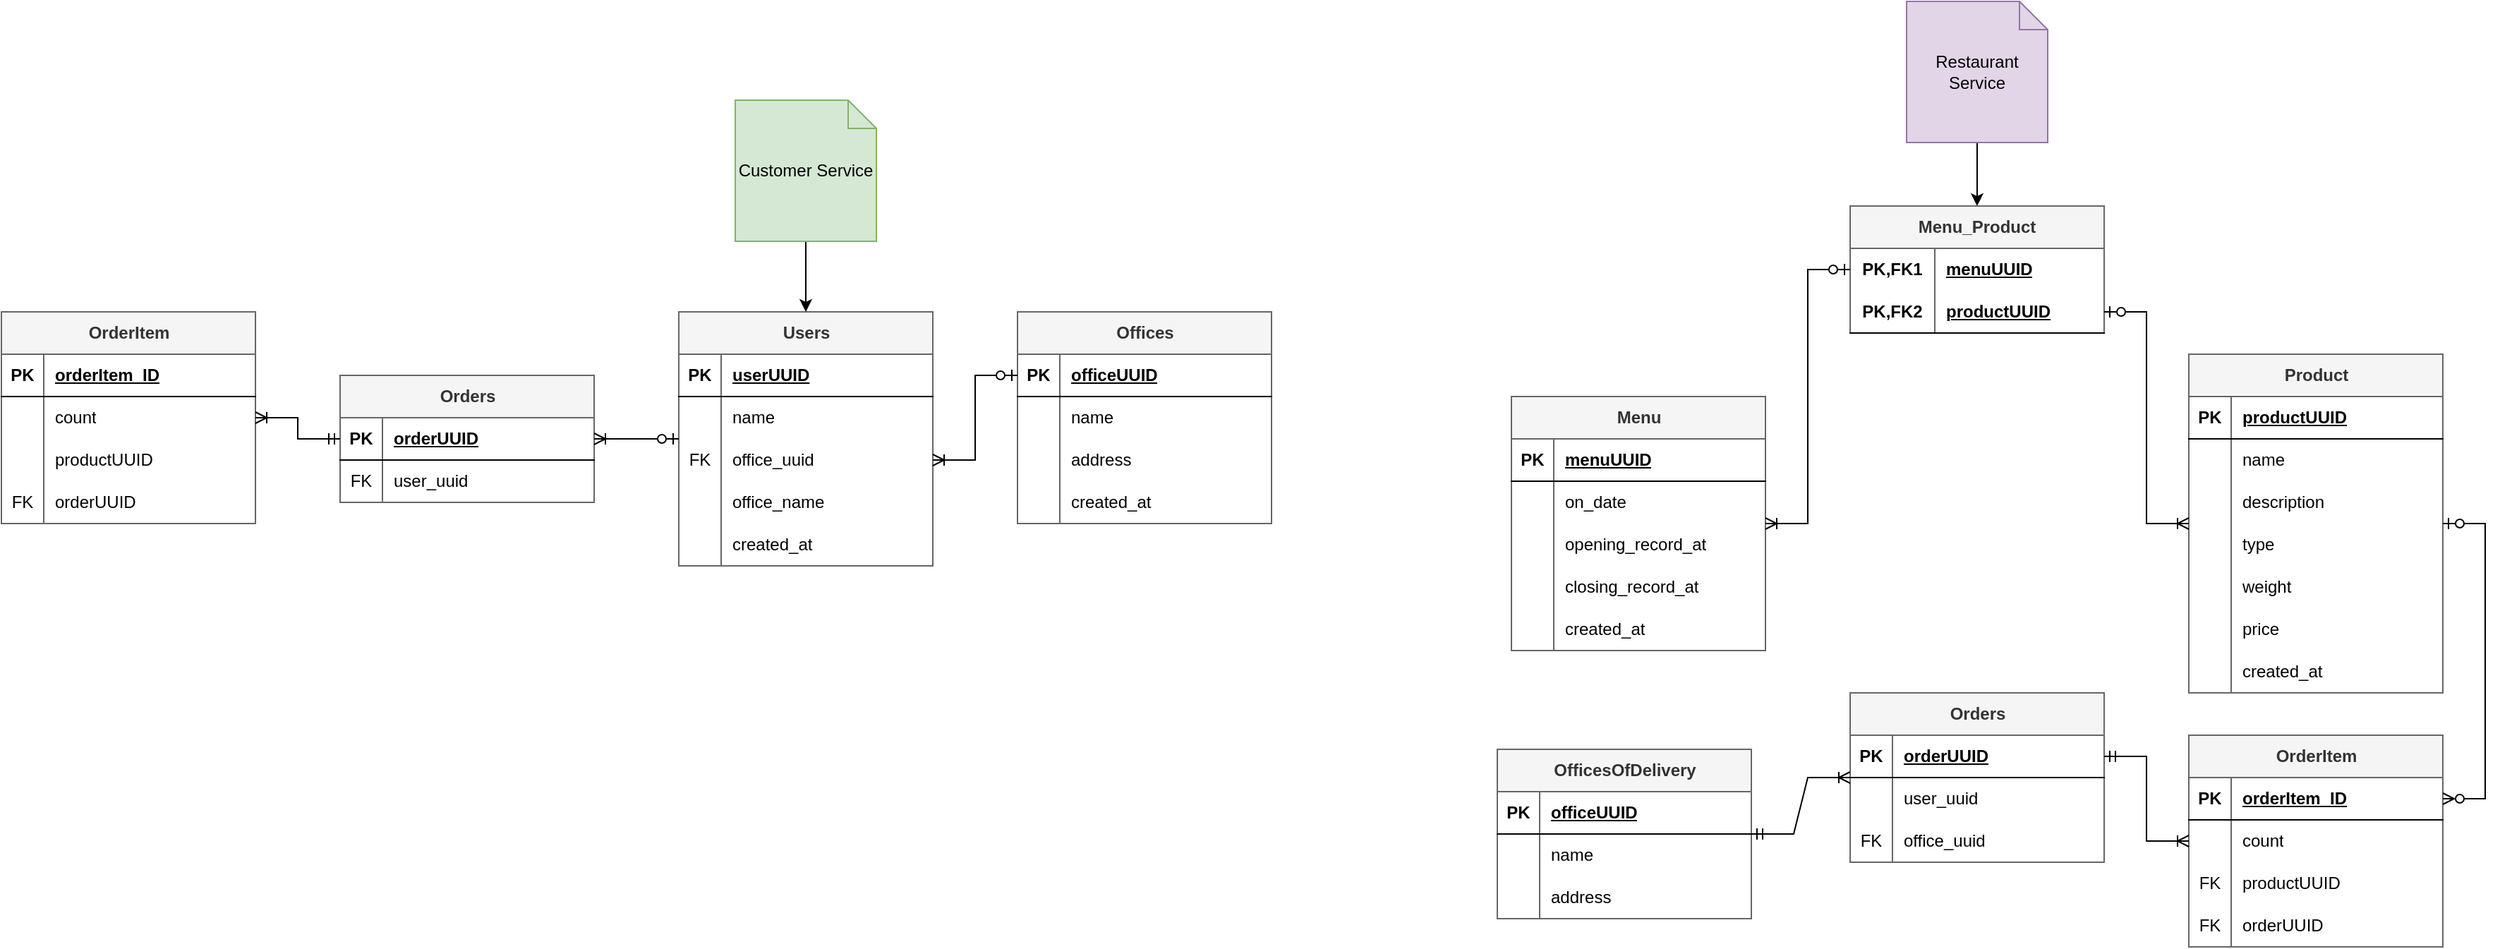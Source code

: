<mxfile version="21.2.8" type="device">
  <diagram id="C5RBs43oDa-KdzZeNtuy" name="Page-1">
    <mxGraphModel dx="1677" dy="430" grid="1" gridSize="10" guides="1" tooltips="1" connect="1" arrows="1" fold="1" page="1" pageScale="1" pageWidth="827" pageHeight="1169" math="0" shadow="0">
      <root>
        <mxCell id="WIyWlLk6GJQsqaUBKTNV-0" />
        <mxCell id="WIyWlLk6GJQsqaUBKTNV-1" parent="WIyWlLk6GJQsqaUBKTNV-0" />
        <mxCell id="EiZBR9jiPZLBrQ_GPUJc-3" value="Users" style="shape=table;startSize=30;container=1;collapsible=1;childLayout=tableLayout;fixedRows=1;rowLines=0;fontStyle=1;align=center;resizeLast=1;html=1;fillColor=#f5f5f5;fontColor=#333333;strokeColor=#666666;" parent="WIyWlLk6GJQsqaUBKTNV-1" vertex="1">
          <mxGeometry x="260" y="420" width="180" height="180" as="geometry">
            <mxRectangle x="340" y="420" width="70" height="30" as="alternateBounds" />
          </mxGeometry>
        </mxCell>
        <mxCell id="EiZBR9jiPZLBrQ_GPUJc-4" value="" style="shape=tableRow;horizontal=0;startSize=0;swimlaneHead=0;swimlaneBody=0;fillColor=none;collapsible=0;dropTarget=0;points=[[0,0.5],[1,0.5]];portConstraint=eastwest;top=0;left=0;right=0;bottom=1;" parent="EiZBR9jiPZLBrQ_GPUJc-3" vertex="1">
          <mxGeometry y="30" width="180" height="30" as="geometry" />
        </mxCell>
        <mxCell id="EiZBR9jiPZLBrQ_GPUJc-5" value="PK" style="shape=partialRectangle;connectable=0;fillColor=none;top=0;left=0;bottom=0;right=0;fontStyle=1;overflow=hidden;whiteSpace=wrap;html=1;" parent="EiZBR9jiPZLBrQ_GPUJc-4" vertex="1">
          <mxGeometry width="30" height="30" as="geometry">
            <mxRectangle width="30" height="30" as="alternateBounds" />
          </mxGeometry>
        </mxCell>
        <mxCell id="EiZBR9jiPZLBrQ_GPUJc-6" value="userUUID" style="shape=partialRectangle;connectable=0;fillColor=none;top=0;left=0;bottom=0;right=0;align=left;spacingLeft=6;fontStyle=5;overflow=hidden;whiteSpace=wrap;html=1;" parent="EiZBR9jiPZLBrQ_GPUJc-4" vertex="1">
          <mxGeometry x="30" width="150" height="30" as="geometry">
            <mxRectangle width="150" height="30" as="alternateBounds" />
          </mxGeometry>
        </mxCell>
        <mxCell id="EiZBR9jiPZLBrQ_GPUJc-7" value="" style="shape=tableRow;horizontal=0;startSize=0;swimlaneHead=0;swimlaneBody=0;fillColor=none;collapsible=0;dropTarget=0;points=[[0,0.5],[1,0.5]];portConstraint=eastwest;top=0;left=0;right=0;bottom=0;" parent="EiZBR9jiPZLBrQ_GPUJc-3" vertex="1">
          <mxGeometry y="60" width="180" height="30" as="geometry" />
        </mxCell>
        <mxCell id="EiZBR9jiPZLBrQ_GPUJc-8" value="" style="shape=partialRectangle;connectable=0;fillColor=none;top=0;left=0;bottom=0;right=0;editable=1;overflow=hidden;whiteSpace=wrap;html=1;" parent="EiZBR9jiPZLBrQ_GPUJc-7" vertex="1">
          <mxGeometry width="30" height="30" as="geometry">
            <mxRectangle width="30" height="30" as="alternateBounds" />
          </mxGeometry>
        </mxCell>
        <mxCell id="EiZBR9jiPZLBrQ_GPUJc-9" value="name" style="shape=partialRectangle;connectable=0;fillColor=none;top=0;left=0;bottom=0;right=0;align=left;spacingLeft=6;overflow=hidden;whiteSpace=wrap;html=1;" parent="EiZBR9jiPZLBrQ_GPUJc-7" vertex="1">
          <mxGeometry x="30" width="150" height="30" as="geometry">
            <mxRectangle width="150" height="30" as="alternateBounds" />
          </mxGeometry>
        </mxCell>
        <mxCell id="EiZBR9jiPZLBrQ_GPUJc-10" value="" style="shape=tableRow;horizontal=0;startSize=0;swimlaneHead=0;swimlaneBody=0;fillColor=none;collapsible=0;dropTarget=0;points=[[0,0.5],[1,0.5]];portConstraint=eastwest;top=0;left=0;right=0;bottom=0;" parent="EiZBR9jiPZLBrQ_GPUJc-3" vertex="1">
          <mxGeometry y="90" width="180" height="30" as="geometry" />
        </mxCell>
        <mxCell id="EiZBR9jiPZLBrQ_GPUJc-11" value="FK" style="shape=partialRectangle;connectable=0;fillColor=none;top=0;left=0;bottom=0;right=0;editable=1;overflow=hidden;whiteSpace=wrap;html=1;" parent="EiZBR9jiPZLBrQ_GPUJc-10" vertex="1">
          <mxGeometry width="30" height="30" as="geometry">
            <mxRectangle width="30" height="30" as="alternateBounds" />
          </mxGeometry>
        </mxCell>
        <mxCell id="EiZBR9jiPZLBrQ_GPUJc-12" value="office_uuid" style="shape=partialRectangle;connectable=0;fillColor=none;top=0;left=0;bottom=0;right=0;align=left;spacingLeft=6;overflow=hidden;whiteSpace=wrap;html=1;" parent="EiZBR9jiPZLBrQ_GPUJc-10" vertex="1">
          <mxGeometry x="30" width="150" height="30" as="geometry">
            <mxRectangle width="150" height="30" as="alternateBounds" />
          </mxGeometry>
        </mxCell>
        <mxCell id="EiZBR9jiPZLBrQ_GPUJc-13" value="" style="shape=tableRow;horizontal=0;startSize=0;swimlaneHead=0;swimlaneBody=0;fillColor=none;collapsible=0;dropTarget=0;points=[[0,0.5],[1,0.5]];portConstraint=eastwest;top=0;left=0;right=0;bottom=0;" parent="EiZBR9jiPZLBrQ_GPUJc-3" vertex="1">
          <mxGeometry y="120" width="180" height="30" as="geometry" />
        </mxCell>
        <mxCell id="EiZBR9jiPZLBrQ_GPUJc-14" value="" style="shape=partialRectangle;connectable=0;fillColor=none;top=0;left=0;bottom=0;right=0;editable=1;overflow=hidden;whiteSpace=wrap;html=1;" parent="EiZBR9jiPZLBrQ_GPUJc-13" vertex="1">
          <mxGeometry width="30" height="30" as="geometry">
            <mxRectangle width="30" height="30" as="alternateBounds" />
          </mxGeometry>
        </mxCell>
        <mxCell id="EiZBR9jiPZLBrQ_GPUJc-15" value="office_name" style="shape=partialRectangle;connectable=0;fillColor=none;top=0;left=0;bottom=0;right=0;align=left;spacingLeft=6;overflow=hidden;whiteSpace=wrap;html=1;" parent="EiZBR9jiPZLBrQ_GPUJc-13" vertex="1">
          <mxGeometry x="30" width="150" height="30" as="geometry">
            <mxRectangle width="150" height="30" as="alternateBounds" />
          </mxGeometry>
        </mxCell>
        <mxCell id="SG4zNzgYscq3HeB91ZgQ-43" value="" style="shape=tableRow;horizontal=0;startSize=0;swimlaneHead=0;swimlaneBody=0;fillColor=none;collapsible=0;dropTarget=0;points=[[0,0.5],[1,0.5]];portConstraint=eastwest;top=0;left=0;right=0;bottom=0;" parent="EiZBR9jiPZLBrQ_GPUJc-3" vertex="1">
          <mxGeometry y="150" width="180" height="30" as="geometry" />
        </mxCell>
        <mxCell id="SG4zNzgYscq3HeB91ZgQ-44" value="" style="shape=partialRectangle;connectable=0;fillColor=none;top=0;left=0;bottom=0;right=0;editable=1;overflow=hidden;whiteSpace=wrap;html=1;" parent="SG4zNzgYscq3HeB91ZgQ-43" vertex="1">
          <mxGeometry width="30" height="30" as="geometry">
            <mxRectangle width="30" height="30" as="alternateBounds" />
          </mxGeometry>
        </mxCell>
        <mxCell id="SG4zNzgYscq3HeB91ZgQ-45" value="created_at" style="shape=partialRectangle;connectable=0;fillColor=none;top=0;left=0;bottom=0;right=0;align=left;spacingLeft=6;overflow=hidden;whiteSpace=wrap;html=1;" parent="SG4zNzgYscq3HeB91ZgQ-43" vertex="1">
          <mxGeometry x="30" width="150" height="30" as="geometry">
            <mxRectangle width="150" height="30" as="alternateBounds" />
          </mxGeometry>
        </mxCell>
        <mxCell id="EiZBR9jiPZLBrQ_GPUJc-38" value="Offices" style="shape=table;startSize=30;container=1;collapsible=1;childLayout=tableLayout;fixedRows=1;rowLines=0;fontStyle=1;align=center;resizeLast=1;html=1;fillColor=#f5f5f5;fontColor=#333333;strokeColor=#666666;" parent="WIyWlLk6GJQsqaUBKTNV-1" vertex="1">
          <mxGeometry x="500" y="420" width="180" height="150" as="geometry">
            <mxRectangle x="590" y="400" width="80" height="30" as="alternateBounds" />
          </mxGeometry>
        </mxCell>
        <mxCell id="EiZBR9jiPZLBrQ_GPUJc-39" value="" style="shape=tableRow;horizontal=0;startSize=0;swimlaneHead=0;swimlaneBody=0;fillColor=none;collapsible=0;dropTarget=0;points=[[0,0.5],[1,0.5]];portConstraint=eastwest;top=0;left=0;right=0;bottom=1;" parent="EiZBR9jiPZLBrQ_GPUJc-38" vertex="1">
          <mxGeometry y="30" width="180" height="30" as="geometry" />
        </mxCell>
        <mxCell id="EiZBR9jiPZLBrQ_GPUJc-40" value="PK" style="shape=partialRectangle;connectable=0;fillColor=none;top=0;left=0;bottom=0;right=0;fontStyle=1;overflow=hidden;whiteSpace=wrap;html=1;" parent="EiZBR9jiPZLBrQ_GPUJc-39" vertex="1">
          <mxGeometry width="30" height="30" as="geometry">
            <mxRectangle width="30" height="30" as="alternateBounds" />
          </mxGeometry>
        </mxCell>
        <mxCell id="EiZBR9jiPZLBrQ_GPUJc-41" value="officeUUID" style="shape=partialRectangle;connectable=0;fillColor=none;top=0;left=0;bottom=0;right=0;align=left;spacingLeft=6;fontStyle=5;overflow=hidden;whiteSpace=wrap;html=1;" parent="EiZBR9jiPZLBrQ_GPUJc-39" vertex="1">
          <mxGeometry x="30" width="150" height="30" as="geometry">
            <mxRectangle width="150" height="30" as="alternateBounds" />
          </mxGeometry>
        </mxCell>
        <mxCell id="EiZBR9jiPZLBrQ_GPUJc-42" value="" style="shape=tableRow;horizontal=0;startSize=0;swimlaneHead=0;swimlaneBody=0;fillColor=none;collapsible=0;dropTarget=0;points=[[0,0.5],[1,0.5]];portConstraint=eastwest;top=0;left=0;right=0;bottom=0;" parent="EiZBR9jiPZLBrQ_GPUJc-38" vertex="1">
          <mxGeometry y="60" width="180" height="30" as="geometry" />
        </mxCell>
        <mxCell id="EiZBR9jiPZLBrQ_GPUJc-43" value="" style="shape=partialRectangle;connectable=0;fillColor=none;top=0;left=0;bottom=0;right=0;editable=1;overflow=hidden;whiteSpace=wrap;html=1;" parent="EiZBR9jiPZLBrQ_GPUJc-42" vertex="1">
          <mxGeometry width="30" height="30" as="geometry">
            <mxRectangle width="30" height="30" as="alternateBounds" />
          </mxGeometry>
        </mxCell>
        <mxCell id="EiZBR9jiPZLBrQ_GPUJc-44" value="name" style="shape=partialRectangle;connectable=0;fillColor=none;top=0;left=0;bottom=0;right=0;align=left;spacingLeft=6;overflow=hidden;whiteSpace=wrap;html=1;" parent="EiZBR9jiPZLBrQ_GPUJc-42" vertex="1">
          <mxGeometry x="30" width="150" height="30" as="geometry">
            <mxRectangle width="150" height="30" as="alternateBounds" />
          </mxGeometry>
        </mxCell>
        <mxCell id="EiZBR9jiPZLBrQ_GPUJc-45" value="" style="shape=tableRow;horizontal=0;startSize=0;swimlaneHead=0;swimlaneBody=0;fillColor=none;collapsible=0;dropTarget=0;points=[[0,0.5],[1,0.5]];portConstraint=eastwest;top=0;left=0;right=0;bottom=0;" parent="EiZBR9jiPZLBrQ_GPUJc-38" vertex="1">
          <mxGeometry y="90" width="180" height="30" as="geometry" />
        </mxCell>
        <mxCell id="EiZBR9jiPZLBrQ_GPUJc-46" value="" style="shape=partialRectangle;connectable=0;fillColor=none;top=0;left=0;bottom=0;right=0;editable=1;overflow=hidden;whiteSpace=wrap;html=1;" parent="EiZBR9jiPZLBrQ_GPUJc-45" vertex="1">
          <mxGeometry width="30" height="30" as="geometry">
            <mxRectangle width="30" height="30" as="alternateBounds" />
          </mxGeometry>
        </mxCell>
        <mxCell id="EiZBR9jiPZLBrQ_GPUJc-47" value="address" style="shape=partialRectangle;connectable=0;fillColor=none;top=0;left=0;bottom=0;right=0;align=left;spacingLeft=6;overflow=hidden;whiteSpace=wrap;html=1;" parent="EiZBR9jiPZLBrQ_GPUJc-45" vertex="1">
          <mxGeometry x="30" width="150" height="30" as="geometry">
            <mxRectangle width="150" height="30" as="alternateBounds" />
          </mxGeometry>
        </mxCell>
        <mxCell id="EiZBR9jiPZLBrQ_GPUJc-48" value="" style="shape=tableRow;horizontal=0;startSize=0;swimlaneHead=0;swimlaneBody=0;fillColor=none;collapsible=0;dropTarget=0;points=[[0,0.5],[1,0.5]];portConstraint=eastwest;top=0;left=0;right=0;bottom=0;" parent="EiZBR9jiPZLBrQ_GPUJc-38" vertex="1">
          <mxGeometry y="120" width="180" height="30" as="geometry" />
        </mxCell>
        <mxCell id="EiZBR9jiPZLBrQ_GPUJc-49" value="" style="shape=partialRectangle;connectable=0;fillColor=none;top=0;left=0;bottom=0;right=0;editable=1;overflow=hidden;whiteSpace=wrap;html=1;" parent="EiZBR9jiPZLBrQ_GPUJc-48" vertex="1">
          <mxGeometry width="30" height="30" as="geometry">
            <mxRectangle width="30" height="30" as="alternateBounds" />
          </mxGeometry>
        </mxCell>
        <mxCell id="EiZBR9jiPZLBrQ_GPUJc-50" value="created_at" style="shape=partialRectangle;connectable=0;fillColor=none;top=0;left=0;bottom=0;right=0;align=left;spacingLeft=6;overflow=hidden;whiteSpace=wrap;html=1;" parent="EiZBR9jiPZLBrQ_GPUJc-48" vertex="1">
          <mxGeometry x="30" width="150" height="30" as="geometry">
            <mxRectangle width="150" height="30" as="alternateBounds" />
          </mxGeometry>
        </mxCell>
        <mxCell id="EiZBR9jiPZLBrQ_GPUJc-57" value="" style="edgeStyle=entityRelationEdgeStyle;fontSize=12;html=1;endArrow=ERoneToMany;startArrow=ERzeroToOne;rounded=0;" parent="WIyWlLk6GJQsqaUBKTNV-1" source="EiZBR9jiPZLBrQ_GPUJc-39" target="EiZBR9jiPZLBrQ_GPUJc-10" edge="1">
          <mxGeometry width="100" height="100" relative="1" as="geometry">
            <mxPoint x="170" y="620" as="sourcePoint" />
            <mxPoint x="270" y="520" as="targetPoint" />
          </mxGeometry>
        </mxCell>
        <mxCell id="SG4zNzgYscq3HeB91ZgQ-58" style="edgeStyle=orthogonalEdgeStyle;rounded=0;orthogonalLoop=1;jettySize=auto;html=1;exitX=0.5;exitY=1;exitDx=0;exitDy=0;exitPerimeter=0;" parent="WIyWlLk6GJQsqaUBKTNV-1" source="EiZBR9jiPZLBrQ_GPUJc-58" target="EiZBR9jiPZLBrQ_GPUJc-3" edge="1">
          <mxGeometry relative="1" as="geometry" />
        </mxCell>
        <mxCell id="EiZBR9jiPZLBrQ_GPUJc-58" value="Customer Service" style="shape=note;size=20;whiteSpace=wrap;html=1;fillColor=#d5e8d4;strokeColor=#82b366;" parent="WIyWlLk6GJQsqaUBKTNV-1" vertex="1">
          <mxGeometry x="300" y="270" width="100" height="100" as="geometry" />
        </mxCell>
        <mxCell id="kDQnZU0gvR8sqtyGrFp0-57" style="edgeStyle=orthogonalEdgeStyle;rounded=0;orthogonalLoop=1;jettySize=auto;html=1;" parent="WIyWlLk6GJQsqaUBKTNV-1" source="EiZBR9jiPZLBrQ_GPUJc-63" target="kDQnZU0gvR8sqtyGrFp0-41" edge="1">
          <mxGeometry relative="1" as="geometry" />
        </mxCell>
        <mxCell id="EiZBR9jiPZLBrQ_GPUJc-63" value="Restaurant Service" style="shape=note;size=20;whiteSpace=wrap;html=1;fillColor=#e1d5e7;strokeColor=#9673a6;" parent="WIyWlLk6GJQsqaUBKTNV-1" vertex="1">
          <mxGeometry x="1130" y="200" width="100" height="100" as="geometry" />
        </mxCell>
        <mxCell id="EiZBR9jiPZLBrQ_GPUJc-64" value="Menu" style="shape=table;startSize=30;container=1;collapsible=1;childLayout=tableLayout;fixedRows=1;rowLines=0;fontStyle=1;align=center;resizeLast=1;html=1;fillColor=#f5f5f5;fontColor=#333333;strokeColor=#666666;" parent="WIyWlLk6GJQsqaUBKTNV-1" vertex="1">
          <mxGeometry x="850" y="480" width="180" height="180" as="geometry">
            <mxRectangle x="850" y="390" width="70" height="30" as="alternateBounds" />
          </mxGeometry>
        </mxCell>
        <mxCell id="EiZBR9jiPZLBrQ_GPUJc-65" value="" style="shape=tableRow;horizontal=0;startSize=0;swimlaneHead=0;swimlaneBody=0;fillColor=none;collapsible=0;dropTarget=0;points=[[0,0.5],[1,0.5]];portConstraint=eastwest;top=0;left=0;right=0;bottom=1;" parent="EiZBR9jiPZLBrQ_GPUJc-64" vertex="1">
          <mxGeometry y="30" width="180" height="30" as="geometry" />
        </mxCell>
        <mxCell id="EiZBR9jiPZLBrQ_GPUJc-66" value="PK" style="shape=partialRectangle;connectable=0;fillColor=none;top=0;left=0;bottom=0;right=0;fontStyle=1;overflow=hidden;whiteSpace=wrap;html=1;" parent="EiZBR9jiPZLBrQ_GPUJc-65" vertex="1">
          <mxGeometry width="30" height="30" as="geometry">
            <mxRectangle width="30" height="30" as="alternateBounds" />
          </mxGeometry>
        </mxCell>
        <mxCell id="EiZBR9jiPZLBrQ_GPUJc-67" value="menuUUID" style="shape=partialRectangle;connectable=0;fillColor=none;top=0;left=0;bottom=0;right=0;align=left;spacingLeft=6;fontStyle=5;overflow=hidden;whiteSpace=wrap;html=1;" parent="EiZBR9jiPZLBrQ_GPUJc-65" vertex="1">
          <mxGeometry x="30" width="150" height="30" as="geometry">
            <mxRectangle width="150" height="30" as="alternateBounds" />
          </mxGeometry>
        </mxCell>
        <mxCell id="EiZBR9jiPZLBrQ_GPUJc-68" value="" style="shape=tableRow;horizontal=0;startSize=0;swimlaneHead=0;swimlaneBody=0;fillColor=none;collapsible=0;dropTarget=0;points=[[0,0.5],[1,0.5]];portConstraint=eastwest;top=0;left=0;right=0;bottom=0;" parent="EiZBR9jiPZLBrQ_GPUJc-64" vertex="1">
          <mxGeometry y="60" width="180" height="30" as="geometry" />
        </mxCell>
        <mxCell id="EiZBR9jiPZLBrQ_GPUJc-69" value="" style="shape=partialRectangle;connectable=0;fillColor=none;top=0;left=0;bottom=0;right=0;editable=1;overflow=hidden;whiteSpace=wrap;html=1;" parent="EiZBR9jiPZLBrQ_GPUJc-68" vertex="1">
          <mxGeometry width="30" height="30" as="geometry">
            <mxRectangle width="30" height="30" as="alternateBounds" />
          </mxGeometry>
        </mxCell>
        <mxCell id="EiZBR9jiPZLBrQ_GPUJc-70" value="on_date" style="shape=partialRectangle;connectable=0;fillColor=none;top=0;left=0;bottom=0;right=0;align=left;spacingLeft=6;overflow=hidden;whiteSpace=wrap;html=1;" parent="EiZBR9jiPZLBrQ_GPUJc-68" vertex="1">
          <mxGeometry x="30" width="150" height="30" as="geometry">
            <mxRectangle width="150" height="30" as="alternateBounds" />
          </mxGeometry>
        </mxCell>
        <mxCell id="EiZBR9jiPZLBrQ_GPUJc-71" value="" style="shape=tableRow;horizontal=0;startSize=0;swimlaneHead=0;swimlaneBody=0;fillColor=none;collapsible=0;dropTarget=0;points=[[0,0.5],[1,0.5]];portConstraint=eastwest;top=0;left=0;right=0;bottom=0;" parent="EiZBR9jiPZLBrQ_GPUJc-64" vertex="1">
          <mxGeometry y="90" width="180" height="30" as="geometry" />
        </mxCell>
        <mxCell id="EiZBR9jiPZLBrQ_GPUJc-72" value="" style="shape=partialRectangle;connectable=0;fillColor=none;top=0;left=0;bottom=0;right=0;editable=1;overflow=hidden;whiteSpace=wrap;html=1;" parent="EiZBR9jiPZLBrQ_GPUJc-71" vertex="1">
          <mxGeometry width="30" height="30" as="geometry">
            <mxRectangle width="30" height="30" as="alternateBounds" />
          </mxGeometry>
        </mxCell>
        <mxCell id="EiZBR9jiPZLBrQ_GPUJc-73" value="&lt;code&gt;&lt;font face=&quot;Helvetica&quot;&gt;opening_record_at&lt;/font&gt;&lt;/code&gt;" style="shape=partialRectangle;connectable=0;fillColor=none;top=0;left=0;bottom=0;right=0;align=left;spacingLeft=6;overflow=hidden;whiteSpace=wrap;html=1;" parent="EiZBR9jiPZLBrQ_GPUJc-71" vertex="1">
          <mxGeometry x="30" width="150" height="30" as="geometry">
            <mxRectangle width="150" height="30" as="alternateBounds" />
          </mxGeometry>
        </mxCell>
        <mxCell id="EiZBR9jiPZLBrQ_GPUJc-74" value="" style="shape=tableRow;horizontal=0;startSize=0;swimlaneHead=0;swimlaneBody=0;fillColor=none;collapsible=0;dropTarget=0;points=[[0,0.5],[1,0.5]];portConstraint=eastwest;top=0;left=0;right=0;bottom=0;" parent="EiZBR9jiPZLBrQ_GPUJc-64" vertex="1">
          <mxGeometry y="120" width="180" height="30" as="geometry" />
        </mxCell>
        <mxCell id="EiZBR9jiPZLBrQ_GPUJc-75" value="" style="shape=partialRectangle;connectable=0;fillColor=none;top=0;left=0;bottom=0;right=0;editable=1;overflow=hidden;whiteSpace=wrap;html=1;" parent="EiZBR9jiPZLBrQ_GPUJc-74" vertex="1">
          <mxGeometry width="30" height="30" as="geometry">
            <mxRectangle width="30" height="30" as="alternateBounds" />
          </mxGeometry>
        </mxCell>
        <mxCell id="EiZBR9jiPZLBrQ_GPUJc-76" value="&lt;code&gt;&lt;font face=&quot;Helvetica&quot;&gt;closing_record_at&lt;/font&gt;&lt;/code&gt;" style="shape=partialRectangle;connectable=0;fillColor=none;top=0;left=0;bottom=0;right=0;align=left;spacingLeft=6;overflow=hidden;whiteSpace=wrap;html=1;" parent="EiZBR9jiPZLBrQ_GPUJc-74" vertex="1">
          <mxGeometry x="30" width="150" height="30" as="geometry">
            <mxRectangle width="150" height="30" as="alternateBounds" />
          </mxGeometry>
        </mxCell>
        <mxCell id="EiZBR9jiPZLBrQ_GPUJc-122" value="" style="shape=tableRow;horizontal=0;startSize=0;swimlaneHead=0;swimlaneBody=0;fillColor=none;collapsible=0;dropTarget=0;points=[[0,0.5],[1,0.5]];portConstraint=eastwest;top=0;left=0;right=0;bottom=0;" parent="EiZBR9jiPZLBrQ_GPUJc-64" vertex="1">
          <mxGeometry y="150" width="180" height="30" as="geometry" />
        </mxCell>
        <mxCell id="EiZBR9jiPZLBrQ_GPUJc-123" value="" style="shape=partialRectangle;connectable=0;fillColor=none;top=0;left=0;bottom=0;right=0;editable=1;overflow=hidden;whiteSpace=wrap;html=1;" parent="EiZBR9jiPZLBrQ_GPUJc-122" vertex="1">
          <mxGeometry width="30" height="30" as="geometry">
            <mxRectangle width="30" height="30" as="alternateBounds" />
          </mxGeometry>
        </mxCell>
        <mxCell id="EiZBR9jiPZLBrQ_GPUJc-124" value="&lt;code&gt;&lt;font face=&quot;Helvetica&quot;&gt;created_at&lt;/font&gt;&lt;/code&gt;" style="shape=partialRectangle;connectable=0;fillColor=none;top=0;left=0;bottom=0;right=0;align=left;spacingLeft=6;overflow=hidden;whiteSpace=wrap;html=1;" parent="EiZBR9jiPZLBrQ_GPUJc-122" vertex="1">
          <mxGeometry x="30" width="150" height="30" as="geometry">
            <mxRectangle width="150" height="30" as="alternateBounds" />
          </mxGeometry>
        </mxCell>
        <mxCell id="EiZBR9jiPZLBrQ_GPUJc-125" value="Product" style="shape=table;startSize=30;container=1;collapsible=1;childLayout=tableLayout;fixedRows=1;rowLines=0;fontStyle=1;align=center;resizeLast=1;html=1;fillColor=#f5f5f5;fontColor=#333333;strokeColor=#666666;" parent="WIyWlLk6GJQsqaUBKTNV-1" vertex="1">
          <mxGeometry x="1330" y="450" width="180" height="240" as="geometry">
            <mxRectangle x="1095" y="410" width="70" height="30" as="alternateBounds" />
          </mxGeometry>
        </mxCell>
        <mxCell id="EiZBR9jiPZLBrQ_GPUJc-126" value="" style="shape=tableRow;horizontal=0;startSize=0;swimlaneHead=0;swimlaneBody=0;fillColor=none;collapsible=0;dropTarget=0;points=[[0,0.5],[1,0.5]];portConstraint=eastwest;top=0;left=0;right=0;bottom=1;" parent="EiZBR9jiPZLBrQ_GPUJc-125" vertex="1">
          <mxGeometry y="30" width="180" height="30" as="geometry" />
        </mxCell>
        <mxCell id="EiZBR9jiPZLBrQ_GPUJc-127" value="PK" style="shape=partialRectangle;connectable=0;fillColor=none;top=0;left=0;bottom=0;right=0;fontStyle=1;overflow=hidden;whiteSpace=wrap;html=1;" parent="EiZBR9jiPZLBrQ_GPUJc-126" vertex="1">
          <mxGeometry width="30" height="30" as="geometry">
            <mxRectangle width="30" height="30" as="alternateBounds" />
          </mxGeometry>
        </mxCell>
        <mxCell id="EiZBR9jiPZLBrQ_GPUJc-128" value="productUUID" style="shape=partialRectangle;connectable=0;fillColor=none;top=0;left=0;bottom=0;right=0;align=left;spacingLeft=6;fontStyle=5;overflow=hidden;whiteSpace=wrap;html=1;" parent="EiZBR9jiPZLBrQ_GPUJc-126" vertex="1">
          <mxGeometry x="30" width="150" height="30" as="geometry">
            <mxRectangle width="150" height="30" as="alternateBounds" />
          </mxGeometry>
        </mxCell>
        <mxCell id="EiZBR9jiPZLBrQ_GPUJc-129" value="" style="shape=tableRow;horizontal=0;startSize=0;swimlaneHead=0;swimlaneBody=0;fillColor=none;collapsible=0;dropTarget=0;points=[[0,0.5],[1,0.5]];portConstraint=eastwest;top=0;left=0;right=0;bottom=0;" parent="EiZBR9jiPZLBrQ_GPUJc-125" vertex="1">
          <mxGeometry y="60" width="180" height="30" as="geometry" />
        </mxCell>
        <mxCell id="EiZBR9jiPZLBrQ_GPUJc-130" value="" style="shape=partialRectangle;connectable=0;fillColor=none;top=0;left=0;bottom=0;right=0;editable=1;overflow=hidden;whiteSpace=wrap;html=1;" parent="EiZBR9jiPZLBrQ_GPUJc-129" vertex="1">
          <mxGeometry width="30" height="30" as="geometry">
            <mxRectangle width="30" height="30" as="alternateBounds" />
          </mxGeometry>
        </mxCell>
        <mxCell id="EiZBR9jiPZLBrQ_GPUJc-131" value="name" style="shape=partialRectangle;connectable=0;fillColor=none;top=0;left=0;bottom=0;right=0;align=left;spacingLeft=6;overflow=hidden;whiteSpace=wrap;html=1;" parent="EiZBR9jiPZLBrQ_GPUJc-129" vertex="1">
          <mxGeometry x="30" width="150" height="30" as="geometry">
            <mxRectangle width="150" height="30" as="alternateBounds" />
          </mxGeometry>
        </mxCell>
        <mxCell id="EiZBR9jiPZLBrQ_GPUJc-132" value="" style="shape=tableRow;horizontal=0;startSize=0;swimlaneHead=0;swimlaneBody=0;fillColor=none;collapsible=0;dropTarget=0;points=[[0,0.5],[1,0.5]];portConstraint=eastwest;top=0;left=0;right=0;bottom=0;" parent="EiZBR9jiPZLBrQ_GPUJc-125" vertex="1">
          <mxGeometry y="90" width="180" height="30" as="geometry" />
        </mxCell>
        <mxCell id="EiZBR9jiPZLBrQ_GPUJc-133" value="" style="shape=partialRectangle;connectable=0;fillColor=none;top=0;left=0;bottom=0;right=0;editable=1;overflow=hidden;whiteSpace=wrap;html=1;" parent="EiZBR9jiPZLBrQ_GPUJc-132" vertex="1">
          <mxGeometry width="30" height="30" as="geometry">
            <mxRectangle width="30" height="30" as="alternateBounds" />
          </mxGeometry>
        </mxCell>
        <mxCell id="EiZBR9jiPZLBrQ_GPUJc-134" value="&lt;code&gt;&lt;font face=&quot;Helvetica&quot;&gt;description&lt;/font&gt;&lt;/code&gt;" style="shape=partialRectangle;connectable=0;fillColor=none;top=0;left=0;bottom=0;right=0;align=left;spacingLeft=6;overflow=hidden;whiteSpace=wrap;html=1;" parent="EiZBR9jiPZLBrQ_GPUJc-132" vertex="1">
          <mxGeometry x="30" width="150" height="30" as="geometry">
            <mxRectangle width="150" height="30" as="alternateBounds" />
          </mxGeometry>
        </mxCell>
        <mxCell id="EiZBR9jiPZLBrQ_GPUJc-135" value="" style="shape=tableRow;horizontal=0;startSize=0;swimlaneHead=0;swimlaneBody=0;fillColor=none;collapsible=0;dropTarget=0;points=[[0,0.5],[1,0.5]];portConstraint=eastwest;top=0;left=0;right=0;bottom=0;" parent="EiZBR9jiPZLBrQ_GPUJc-125" vertex="1">
          <mxGeometry y="120" width="180" height="30" as="geometry" />
        </mxCell>
        <mxCell id="EiZBR9jiPZLBrQ_GPUJc-136" value="" style="shape=partialRectangle;connectable=0;fillColor=none;top=0;left=0;bottom=0;right=0;editable=1;overflow=hidden;whiteSpace=wrap;html=1;" parent="EiZBR9jiPZLBrQ_GPUJc-135" vertex="1">
          <mxGeometry width="30" height="30" as="geometry">
            <mxRectangle width="30" height="30" as="alternateBounds" />
          </mxGeometry>
        </mxCell>
        <mxCell id="EiZBR9jiPZLBrQ_GPUJc-137" value="&lt;code&gt;&lt;font face=&quot;Helvetica&quot;&gt;type&lt;/font&gt;&lt;/code&gt;" style="shape=partialRectangle;connectable=0;fillColor=none;top=0;left=0;bottom=0;right=0;align=left;spacingLeft=6;overflow=hidden;whiteSpace=wrap;html=1;" parent="EiZBR9jiPZLBrQ_GPUJc-135" vertex="1">
          <mxGeometry x="30" width="150" height="30" as="geometry">
            <mxRectangle width="150" height="30" as="alternateBounds" />
          </mxGeometry>
        </mxCell>
        <mxCell id="EiZBR9jiPZLBrQ_GPUJc-138" value="" style="shape=tableRow;horizontal=0;startSize=0;swimlaneHead=0;swimlaneBody=0;fillColor=none;collapsible=0;dropTarget=0;points=[[0,0.5],[1,0.5]];portConstraint=eastwest;top=0;left=0;right=0;bottom=0;" parent="EiZBR9jiPZLBrQ_GPUJc-125" vertex="1">
          <mxGeometry y="150" width="180" height="30" as="geometry" />
        </mxCell>
        <mxCell id="EiZBR9jiPZLBrQ_GPUJc-139" value="" style="shape=partialRectangle;connectable=0;fillColor=none;top=0;left=0;bottom=0;right=0;editable=1;overflow=hidden;whiteSpace=wrap;html=1;" parent="EiZBR9jiPZLBrQ_GPUJc-138" vertex="1">
          <mxGeometry width="30" height="30" as="geometry">
            <mxRectangle width="30" height="30" as="alternateBounds" />
          </mxGeometry>
        </mxCell>
        <mxCell id="EiZBR9jiPZLBrQ_GPUJc-140" value="&lt;code&gt;&lt;font face=&quot;Helvetica&quot;&gt;weight&lt;/font&gt;&lt;/code&gt;" style="shape=partialRectangle;connectable=0;fillColor=none;top=0;left=0;bottom=0;right=0;align=left;spacingLeft=6;overflow=hidden;whiteSpace=wrap;html=1;" parent="EiZBR9jiPZLBrQ_GPUJc-138" vertex="1">
          <mxGeometry x="30" width="150" height="30" as="geometry">
            <mxRectangle width="150" height="30" as="alternateBounds" />
          </mxGeometry>
        </mxCell>
        <mxCell id="EiZBR9jiPZLBrQ_GPUJc-141" value="" style="shape=tableRow;horizontal=0;startSize=0;swimlaneHead=0;swimlaneBody=0;fillColor=none;collapsible=0;dropTarget=0;points=[[0,0.5],[1,0.5]];portConstraint=eastwest;top=0;left=0;right=0;bottom=0;" parent="EiZBR9jiPZLBrQ_GPUJc-125" vertex="1">
          <mxGeometry y="180" width="180" height="30" as="geometry" />
        </mxCell>
        <mxCell id="EiZBR9jiPZLBrQ_GPUJc-142" value="" style="shape=partialRectangle;connectable=0;fillColor=none;top=0;left=0;bottom=0;right=0;editable=1;overflow=hidden;whiteSpace=wrap;html=1;" parent="EiZBR9jiPZLBrQ_GPUJc-141" vertex="1">
          <mxGeometry width="30" height="30" as="geometry">
            <mxRectangle width="30" height="30" as="alternateBounds" />
          </mxGeometry>
        </mxCell>
        <mxCell id="EiZBR9jiPZLBrQ_GPUJc-143" value="&lt;code&gt;&lt;font face=&quot;Helvetica&quot;&gt;price&lt;/font&gt;&lt;/code&gt;" style="shape=partialRectangle;connectable=0;fillColor=none;top=0;left=0;bottom=0;right=0;align=left;spacingLeft=6;overflow=hidden;whiteSpace=wrap;html=1;" parent="EiZBR9jiPZLBrQ_GPUJc-141" vertex="1">
          <mxGeometry x="30" width="150" height="30" as="geometry">
            <mxRectangle width="150" height="30" as="alternateBounds" />
          </mxGeometry>
        </mxCell>
        <mxCell id="EiZBR9jiPZLBrQ_GPUJc-144" value="" style="shape=tableRow;horizontal=0;startSize=0;swimlaneHead=0;swimlaneBody=0;fillColor=none;collapsible=0;dropTarget=0;points=[[0,0.5],[1,0.5]];portConstraint=eastwest;top=0;left=0;right=0;bottom=0;" parent="EiZBR9jiPZLBrQ_GPUJc-125" vertex="1">
          <mxGeometry y="210" width="180" height="30" as="geometry" />
        </mxCell>
        <mxCell id="EiZBR9jiPZLBrQ_GPUJc-145" value="" style="shape=partialRectangle;connectable=0;fillColor=none;top=0;left=0;bottom=0;right=0;editable=1;overflow=hidden;whiteSpace=wrap;html=1;" parent="EiZBR9jiPZLBrQ_GPUJc-144" vertex="1">
          <mxGeometry width="30" height="30" as="geometry">
            <mxRectangle width="30" height="30" as="alternateBounds" />
          </mxGeometry>
        </mxCell>
        <mxCell id="EiZBR9jiPZLBrQ_GPUJc-146" value="&lt;code&gt;&lt;font face=&quot;Helvetica&quot;&gt;created_at&lt;/font&gt;&lt;/code&gt;" style="shape=partialRectangle;connectable=0;fillColor=none;top=0;left=0;bottom=0;right=0;align=left;spacingLeft=6;overflow=hidden;whiteSpace=wrap;html=1;" parent="EiZBR9jiPZLBrQ_GPUJc-144" vertex="1">
          <mxGeometry x="30" width="150" height="30" as="geometry">
            <mxRectangle width="150" height="30" as="alternateBounds" />
          </mxGeometry>
        </mxCell>
        <mxCell id="kDQnZU0gvR8sqtyGrFp0-41" value="Menu_Product" style="shape=table;startSize=30;container=1;collapsible=1;childLayout=tableLayout;fixedRows=1;rowLines=0;fontStyle=1;align=center;resizeLast=1;html=1;whiteSpace=wrap;fillColor=#f5f5f5;fontColor=#333333;strokeColor=#666666;" parent="WIyWlLk6GJQsqaUBKTNV-1" vertex="1">
          <mxGeometry x="1090" y="345" width="180" height="90" as="geometry" />
        </mxCell>
        <mxCell id="kDQnZU0gvR8sqtyGrFp0-42" value="" style="shape=tableRow;horizontal=0;startSize=0;swimlaneHead=0;swimlaneBody=0;fillColor=none;collapsible=0;dropTarget=0;points=[[0,0.5],[1,0.5]];portConstraint=eastwest;top=0;left=0;right=0;bottom=0;html=1;" parent="kDQnZU0gvR8sqtyGrFp0-41" vertex="1">
          <mxGeometry y="30" width="180" height="30" as="geometry" />
        </mxCell>
        <mxCell id="kDQnZU0gvR8sqtyGrFp0-43" value="PK,FK1" style="shape=partialRectangle;connectable=0;fillColor=none;top=0;left=0;bottom=0;right=0;fontStyle=1;overflow=hidden;html=1;whiteSpace=wrap;" parent="kDQnZU0gvR8sqtyGrFp0-42" vertex="1">
          <mxGeometry width="60" height="30" as="geometry">
            <mxRectangle width="60" height="30" as="alternateBounds" />
          </mxGeometry>
        </mxCell>
        <mxCell id="kDQnZU0gvR8sqtyGrFp0-44" value="menuUUID" style="shape=partialRectangle;connectable=0;fillColor=none;top=0;left=0;bottom=0;right=0;align=left;spacingLeft=6;fontStyle=5;overflow=hidden;html=1;whiteSpace=wrap;" parent="kDQnZU0gvR8sqtyGrFp0-42" vertex="1">
          <mxGeometry x="60" width="120" height="30" as="geometry">
            <mxRectangle width="120" height="30" as="alternateBounds" />
          </mxGeometry>
        </mxCell>
        <mxCell id="kDQnZU0gvR8sqtyGrFp0-45" value="" style="shape=tableRow;horizontal=0;startSize=0;swimlaneHead=0;swimlaneBody=0;fillColor=none;collapsible=0;dropTarget=0;points=[[0,0.5],[1,0.5]];portConstraint=eastwest;top=0;left=0;right=0;bottom=1;html=1;" parent="kDQnZU0gvR8sqtyGrFp0-41" vertex="1">
          <mxGeometry y="60" width="180" height="30" as="geometry" />
        </mxCell>
        <mxCell id="kDQnZU0gvR8sqtyGrFp0-46" value="PK,FK2" style="shape=partialRectangle;connectable=0;fillColor=none;top=0;left=0;bottom=0;right=0;fontStyle=1;overflow=hidden;html=1;whiteSpace=wrap;" parent="kDQnZU0gvR8sqtyGrFp0-45" vertex="1">
          <mxGeometry width="60" height="30" as="geometry">
            <mxRectangle width="60" height="30" as="alternateBounds" />
          </mxGeometry>
        </mxCell>
        <mxCell id="kDQnZU0gvR8sqtyGrFp0-47" value="productUUID" style="shape=partialRectangle;connectable=0;fillColor=none;top=0;left=0;bottom=0;right=0;align=left;spacingLeft=6;fontStyle=5;overflow=hidden;html=1;whiteSpace=wrap;" parent="kDQnZU0gvR8sqtyGrFp0-45" vertex="1">
          <mxGeometry x="60" width="120" height="30" as="geometry">
            <mxRectangle width="120" height="30" as="alternateBounds" />
          </mxGeometry>
        </mxCell>
        <mxCell id="kDQnZU0gvR8sqtyGrFp0-55" value="" style="edgeStyle=entityRelationEdgeStyle;fontSize=12;html=1;endArrow=ERoneToMany;startArrow=ERzeroToOne;rounded=0;" parent="WIyWlLk6GJQsqaUBKTNV-1" source="kDQnZU0gvR8sqtyGrFp0-45" target="EiZBR9jiPZLBrQ_GPUJc-125" edge="1">
          <mxGeometry width="100" height="100" relative="1" as="geometry">
            <mxPoint x="1100" y="700" as="sourcePoint" />
            <mxPoint x="1200" y="600" as="targetPoint" />
          </mxGeometry>
        </mxCell>
        <mxCell id="kDQnZU0gvR8sqtyGrFp0-56" value="" style="edgeStyle=entityRelationEdgeStyle;fontSize=12;html=1;endArrow=ERoneToMany;startArrow=ERzeroToOne;rounded=0;" parent="WIyWlLk6GJQsqaUBKTNV-1" source="kDQnZU0gvR8sqtyGrFp0-42" target="EiZBR9jiPZLBrQ_GPUJc-64" edge="1">
          <mxGeometry width="100" height="100" relative="1" as="geometry">
            <mxPoint x="1100" y="700" as="sourcePoint" />
            <mxPoint x="1200" y="600" as="targetPoint" />
          </mxGeometry>
        </mxCell>
        <mxCell id="8-aUN2IlBsIhkhb5LMei-0" value="Orders" style="shape=table;startSize=30;container=1;collapsible=1;childLayout=tableLayout;fixedRows=1;rowLines=0;fontStyle=1;align=center;resizeLast=1;html=1;fillColor=#f5f5f5;fontColor=#333333;strokeColor=#666666;" parent="WIyWlLk6GJQsqaUBKTNV-1" vertex="1">
          <mxGeometry x="20" y="465" width="180" height="90" as="geometry">
            <mxRectangle x="340" y="420" width="70" height="30" as="alternateBounds" />
          </mxGeometry>
        </mxCell>
        <mxCell id="8-aUN2IlBsIhkhb5LMei-1" value="" style="shape=tableRow;horizontal=0;startSize=0;swimlaneHead=0;swimlaneBody=0;fillColor=none;collapsible=0;dropTarget=0;points=[[0,0.5],[1,0.5]];portConstraint=eastwest;top=0;left=0;right=0;bottom=1;" parent="8-aUN2IlBsIhkhb5LMei-0" vertex="1">
          <mxGeometry y="30" width="180" height="30" as="geometry" />
        </mxCell>
        <mxCell id="8-aUN2IlBsIhkhb5LMei-2" value="PK" style="shape=partialRectangle;connectable=0;fillColor=none;top=0;left=0;bottom=0;right=0;fontStyle=1;overflow=hidden;whiteSpace=wrap;html=1;" parent="8-aUN2IlBsIhkhb5LMei-1" vertex="1">
          <mxGeometry width="30" height="30" as="geometry">
            <mxRectangle width="30" height="30" as="alternateBounds" />
          </mxGeometry>
        </mxCell>
        <mxCell id="8-aUN2IlBsIhkhb5LMei-3" value="orderUUID" style="shape=partialRectangle;connectable=0;fillColor=none;top=0;left=0;bottom=0;right=0;align=left;spacingLeft=6;fontStyle=5;overflow=hidden;whiteSpace=wrap;html=1;" parent="8-aUN2IlBsIhkhb5LMei-1" vertex="1">
          <mxGeometry x="30" width="150" height="30" as="geometry">
            <mxRectangle width="150" height="30" as="alternateBounds" />
          </mxGeometry>
        </mxCell>
        <mxCell id="8-aUN2IlBsIhkhb5LMei-4" value="" style="shape=tableRow;horizontal=0;startSize=0;swimlaneHead=0;swimlaneBody=0;fillColor=none;collapsible=0;dropTarget=0;points=[[0,0.5],[1,0.5]];portConstraint=eastwest;top=0;left=0;right=0;bottom=0;" parent="8-aUN2IlBsIhkhb5LMei-0" vertex="1">
          <mxGeometry y="60" width="180" height="30" as="geometry" />
        </mxCell>
        <mxCell id="8-aUN2IlBsIhkhb5LMei-5" value="FK" style="shape=partialRectangle;connectable=0;fillColor=none;top=0;left=0;bottom=0;right=0;editable=1;overflow=hidden;whiteSpace=wrap;html=1;" parent="8-aUN2IlBsIhkhb5LMei-4" vertex="1">
          <mxGeometry width="30" height="30" as="geometry">
            <mxRectangle width="30" height="30" as="alternateBounds" />
          </mxGeometry>
        </mxCell>
        <mxCell id="8-aUN2IlBsIhkhb5LMei-6" value="user_uuid" style="shape=partialRectangle;connectable=0;fillColor=none;top=0;left=0;bottom=0;right=0;align=left;spacingLeft=6;overflow=hidden;whiteSpace=wrap;html=1;" parent="8-aUN2IlBsIhkhb5LMei-4" vertex="1">
          <mxGeometry x="30" width="150" height="30" as="geometry">
            <mxRectangle width="150" height="30" as="alternateBounds" />
          </mxGeometry>
        </mxCell>
        <mxCell id="QSE9SzdI4lpWSQj9PuLB-0" value="" style="edgeStyle=entityRelationEdgeStyle;fontSize=12;html=1;endArrow=ERoneToMany;startArrow=ERzeroToOne;rounded=0;" parent="WIyWlLk6GJQsqaUBKTNV-1" source="EiZBR9jiPZLBrQ_GPUJc-3" target="8-aUN2IlBsIhkhb5LMei-0" edge="1">
          <mxGeometry width="100" height="100" relative="1" as="geometry">
            <mxPoint x="250" y="550" as="sourcePoint" />
            <mxPoint x="350" y="450" as="targetPoint" />
          </mxGeometry>
        </mxCell>
        <mxCell id="QSE9SzdI4lpWSQj9PuLB-1" value="OrderItem" style="shape=table;startSize=30;container=1;collapsible=1;childLayout=tableLayout;fixedRows=1;rowLines=0;fontStyle=1;align=center;resizeLast=1;html=1;fillColor=#f5f5f5;fontColor=#333333;strokeColor=#666666;" parent="WIyWlLk6GJQsqaUBKTNV-1" vertex="1">
          <mxGeometry x="-220" y="420" width="180" height="150" as="geometry">
            <mxRectangle x="340" y="420" width="70" height="30" as="alternateBounds" />
          </mxGeometry>
        </mxCell>
        <mxCell id="QSE9SzdI4lpWSQj9PuLB-2" value="" style="shape=tableRow;horizontal=0;startSize=0;swimlaneHead=0;swimlaneBody=0;fillColor=none;collapsible=0;dropTarget=0;points=[[0,0.5],[1,0.5]];portConstraint=eastwest;top=0;left=0;right=0;bottom=1;" parent="QSE9SzdI4lpWSQj9PuLB-1" vertex="1">
          <mxGeometry y="30" width="180" height="30" as="geometry" />
        </mxCell>
        <mxCell id="QSE9SzdI4lpWSQj9PuLB-3" value="PK" style="shape=partialRectangle;connectable=0;fillColor=none;top=0;left=0;bottom=0;right=0;fontStyle=1;overflow=hidden;whiteSpace=wrap;html=1;" parent="QSE9SzdI4lpWSQj9PuLB-2" vertex="1">
          <mxGeometry width="30" height="30" as="geometry">
            <mxRectangle width="30" height="30" as="alternateBounds" />
          </mxGeometry>
        </mxCell>
        <mxCell id="QSE9SzdI4lpWSQj9PuLB-4" value="orderItem_ID" style="shape=partialRectangle;connectable=0;fillColor=none;top=0;left=0;bottom=0;right=0;align=left;spacingLeft=6;fontStyle=5;overflow=hidden;whiteSpace=wrap;html=1;" parent="QSE9SzdI4lpWSQj9PuLB-2" vertex="1">
          <mxGeometry x="30" width="150" height="30" as="geometry">
            <mxRectangle width="150" height="30" as="alternateBounds" />
          </mxGeometry>
        </mxCell>
        <mxCell id="QSE9SzdI4lpWSQj9PuLB-5" value="" style="shape=tableRow;horizontal=0;startSize=0;swimlaneHead=0;swimlaneBody=0;fillColor=none;collapsible=0;dropTarget=0;points=[[0,0.5],[1,0.5]];portConstraint=eastwest;top=0;left=0;right=0;bottom=0;" parent="QSE9SzdI4lpWSQj9PuLB-1" vertex="1">
          <mxGeometry y="60" width="180" height="30" as="geometry" />
        </mxCell>
        <mxCell id="QSE9SzdI4lpWSQj9PuLB-6" value="" style="shape=partialRectangle;connectable=0;fillColor=none;top=0;left=0;bottom=0;right=0;editable=1;overflow=hidden;whiteSpace=wrap;html=1;" parent="QSE9SzdI4lpWSQj9PuLB-5" vertex="1">
          <mxGeometry width="30" height="30" as="geometry">
            <mxRectangle width="30" height="30" as="alternateBounds" />
          </mxGeometry>
        </mxCell>
        <mxCell id="QSE9SzdI4lpWSQj9PuLB-7" value="count" style="shape=partialRectangle;connectable=0;fillColor=none;top=0;left=0;bottom=0;right=0;align=left;spacingLeft=6;overflow=hidden;whiteSpace=wrap;html=1;" parent="QSE9SzdI4lpWSQj9PuLB-5" vertex="1">
          <mxGeometry x="30" width="150" height="30" as="geometry">
            <mxRectangle width="150" height="30" as="alternateBounds" />
          </mxGeometry>
        </mxCell>
        <mxCell id="QSE9SzdI4lpWSQj9PuLB-8" value="" style="shape=tableRow;horizontal=0;startSize=0;swimlaneHead=0;swimlaneBody=0;fillColor=none;collapsible=0;dropTarget=0;points=[[0,0.5],[1,0.5]];portConstraint=eastwest;top=0;left=0;right=0;bottom=0;" parent="QSE9SzdI4lpWSQj9PuLB-1" vertex="1">
          <mxGeometry y="90" width="180" height="30" as="geometry" />
        </mxCell>
        <mxCell id="QSE9SzdI4lpWSQj9PuLB-9" value="" style="shape=partialRectangle;connectable=0;fillColor=none;top=0;left=0;bottom=0;right=0;editable=1;overflow=hidden;whiteSpace=wrap;html=1;" parent="QSE9SzdI4lpWSQj9PuLB-8" vertex="1">
          <mxGeometry width="30" height="30" as="geometry">
            <mxRectangle width="30" height="30" as="alternateBounds" />
          </mxGeometry>
        </mxCell>
        <mxCell id="QSE9SzdI4lpWSQj9PuLB-10" value="productUUID" style="shape=partialRectangle;connectable=0;fillColor=none;top=0;left=0;bottom=0;right=0;align=left;spacingLeft=6;overflow=hidden;whiteSpace=wrap;html=1;" parent="QSE9SzdI4lpWSQj9PuLB-8" vertex="1">
          <mxGeometry x="30" width="150" height="30" as="geometry">
            <mxRectangle width="150" height="30" as="alternateBounds" />
          </mxGeometry>
        </mxCell>
        <mxCell id="1RJn5sG8N9V6iGTYHOxo-3" value="" style="shape=tableRow;horizontal=0;startSize=0;swimlaneHead=0;swimlaneBody=0;fillColor=none;collapsible=0;dropTarget=0;points=[[0,0.5],[1,0.5]];portConstraint=eastwest;top=0;left=0;right=0;bottom=0;" parent="QSE9SzdI4lpWSQj9PuLB-1" vertex="1">
          <mxGeometry y="120" width="180" height="30" as="geometry" />
        </mxCell>
        <mxCell id="1RJn5sG8N9V6iGTYHOxo-4" value="FK" style="shape=partialRectangle;connectable=0;fillColor=none;top=0;left=0;bottom=0;right=0;editable=1;overflow=hidden;whiteSpace=wrap;html=1;" parent="1RJn5sG8N9V6iGTYHOxo-3" vertex="1">
          <mxGeometry width="30" height="30" as="geometry">
            <mxRectangle width="30" height="30" as="alternateBounds" />
          </mxGeometry>
        </mxCell>
        <mxCell id="1RJn5sG8N9V6iGTYHOxo-5" value="orderUUID" style="shape=partialRectangle;connectable=0;fillColor=none;top=0;left=0;bottom=0;right=0;align=left;spacingLeft=6;overflow=hidden;whiteSpace=wrap;html=1;" parent="1RJn5sG8N9V6iGTYHOxo-3" vertex="1">
          <mxGeometry x="30" width="150" height="30" as="geometry">
            <mxRectangle width="150" height="30" as="alternateBounds" />
          </mxGeometry>
        </mxCell>
        <mxCell id="1RJn5sG8N9V6iGTYHOxo-6" value="" style="edgeStyle=entityRelationEdgeStyle;fontSize=12;html=1;endArrow=ERoneToMany;startArrow=ERmandOne;rounded=0;" parent="WIyWlLk6GJQsqaUBKTNV-1" source="8-aUN2IlBsIhkhb5LMei-0" target="QSE9SzdI4lpWSQj9PuLB-1" edge="1">
          <mxGeometry width="100" height="100" relative="1" as="geometry">
            <mxPoint x="-40" y="685" as="sourcePoint" />
            <mxPoint x="60" y="585" as="targetPoint" />
          </mxGeometry>
        </mxCell>
        <mxCell id="rHBl8tO4_QAKDx_ReLDy-0" value="Orders" style="shape=table;startSize=30;container=1;collapsible=1;childLayout=tableLayout;fixedRows=1;rowLines=0;fontStyle=1;align=center;resizeLast=1;html=1;fillColor=#f5f5f5;fontColor=#333333;strokeColor=#666666;" parent="WIyWlLk6GJQsqaUBKTNV-1" vertex="1">
          <mxGeometry x="1090" y="690" width="180" height="120" as="geometry" />
        </mxCell>
        <mxCell id="rHBl8tO4_QAKDx_ReLDy-1" value="" style="shape=tableRow;horizontal=0;startSize=0;swimlaneHead=0;swimlaneBody=0;fillColor=none;collapsible=0;dropTarget=0;points=[[0,0.5],[1,0.5]];portConstraint=eastwest;top=0;left=0;right=0;bottom=1;" parent="rHBl8tO4_QAKDx_ReLDy-0" vertex="1">
          <mxGeometry y="30" width="180" height="30" as="geometry" />
        </mxCell>
        <mxCell id="rHBl8tO4_QAKDx_ReLDy-2" value="PK" style="shape=partialRectangle;connectable=0;fillColor=none;top=0;left=0;bottom=0;right=0;fontStyle=1;overflow=hidden;whiteSpace=wrap;html=1;" parent="rHBl8tO4_QAKDx_ReLDy-1" vertex="1">
          <mxGeometry width="30" height="30" as="geometry">
            <mxRectangle width="30" height="30" as="alternateBounds" />
          </mxGeometry>
        </mxCell>
        <mxCell id="rHBl8tO4_QAKDx_ReLDy-3" value="orderUUID" style="shape=partialRectangle;connectable=0;fillColor=none;top=0;left=0;bottom=0;right=0;align=left;spacingLeft=6;fontStyle=5;overflow=hidden;whiteSpace=wrap;html=1;" parent="rHBl8tO4_QAKDx_ReLDy-1" vertex="1">
          <mxGeometry x="30" width="150" height="30" as="geometry">
            <mxRectangle width="150" height="30" as="alternateBounds" />
          </mxGeometry>
        </mxCell>
        <mxCell id="rHBl8tO4_QAKDx_ReLDy-4" value="" style="shape=tableRow;horizontal=0;startSize=0;swimlaneHead=0;swimlaneBody=0;fillColor=none;collapsible=0;dropTarget=0;points=[[0,0.5],[1,0.5]];portConstraint=eastwest;top=0;left=0;right=0;bottom=0;" parent="rHBl8tO4_QAKDx_ReLDy-0" vertex="1">
          <mxGeometry y="60" width="180" height="30" as="geometry" />
        </mxCell>
        <mxCell id="rHBl8tO4_QAKDx_ReLDy-5" value="" style="shape=partialRectangle;connectable=0;fillColor=none;top=0;left=0;bottom=0;right=0;editable=1;overflow=hidden;whiteSpace=wrap;html=1;" parent="rHBl8tO4_QAKDx_ReLDy-4" vertex="1">
          <mxGeometry width="30" height="30" as="geometry">
            <mxRectangle width="30" height="30" as="alternateBounds" />
          </mxGeometry>
        </mxCell>
        <mxCell id="rHBl8tO4_QAKDx_ReLDy-6" value="user_uuid" style="shape=partialRectangle;connectable=0;fillColor=none;top=0;left=0;bottom=0;right=0;align=left;spacingLeft=6;overflow=hidden;whiteSpace=wrap;html=1;" parent="rHBl8tO4_QAKDx_ReLDy-4" vertex="1">
          <mxGeometry x="30" width="150" height="30" as="geometry">
            <mxRectangle width="150" height="30" as="alternateBounds" />
          </mxGeometry>
        </mxCell>
        <mxCell id="rHBl8tO4_QAKDx_ReLDy-7" value="" style="shape=tableRow;horizontal=0;startSize=0;swimlaneHead=0;swimlaneBody=0;fillColor=none;collapsible=0;dropTarget=0;points=[[0,0.5],[1,0.5]];portConstraint=eastwest;top=0;left=0;right=0;bottom=0;" parent="rHBl8tO4_QAKDx_ReLDy-0" vertex="1">
          <mxGeometry y="90" width="180" height="30" as="geometry" />
        </mxCell>
        <mxCell id="rHBl8tO4_QAKDx_ReLDy-8" value="FK" style="shape=partialRectangle;connectable=0;fillColor=none;top=0;left=0;bottom=0;right=0;editable=1;overflow=hidden;whiteSpace=wrap;html=1;" parent="rHBl8tO4_QAKDx_ReLDy-7" vertex="1">
          <mxGeometry width="30" height="30" as="geometry">
            <mxRectangle width="30" height="30" as="alternateBounds" />
          </mxGeometry>
        </mxCell>
        <mxCell id="rHBl8tO4_QAKDx_ReLDy-9" value="office_uuid" style="shape=partialRectangle;connectable=0;fillColor=none;top=0;left=0;bottom=0;right=0;align=left;spacingLeft=6;overflow=hidden;whiteSpace=wrap;html=1;" parent="rHBl8tO4_QAKDx_ReLDy-7" vertex="1">
          <mxGeometry x="30" width="150" height="30" as="geometry">
            <mxRectangle width="150" height="30" as="alternateBounds" />
          </mxGeometry>
        </mxCell>
        <mxCell id="9V6f7d0e5sVDjy0JbRQq-14" value="OrderItem" style="shape=table;startSize=30;container=1;collapsible=1;childLayout=tableLayout;fixedRows=1;rowLines=0;fontStyle=1;align=center;resizeLast=1;html=1;fillColor=#f5f5f5;fontColor=#333333;strokeColor=#666666;" parent="WIyWlLk6GJQsqaUBKTNV-1" vertex="1">
          <mxGeometry x="1330" y="720" width="180" height="150" as="geometry">
            <mxRectangle x="340" y="420" width="70" height="30" as="alternateBounds" />
          </mxGeometry>
        </mxCell>
        <mxCell id="9V6f7d0e5sVDjy0JbRQq-15" value="" style="shape=tableRow;horizontal=0;startSize=0;swimlaneHead=0;swimlaneBody=0;fillColor=none;collapsible=0;dropTarget=0;points=[[0,0.5],[1,0.5]];portConstraint=eastwest;top=0;left=0;right=0;bottom=1;" parent="9V6f7d0e5sVDjy0JbRQq-14" vertex="1">
          <mxGeometry y="30" width="180" height="30" as="geometry" />
        </mxCell>
        <mxCell id="9V6f7d0e5sVDjy0JbRQq-16" value="PK" style="shape=partialRectangle;connectable=0;fillColor=none;top=0;left=0;bottom=0;right=0;fontStyle=1;overflow=hidden;whiteSpace=wrap;html=1;" parent="9V6f7d0e5sVDjy0JbRQq-15" vertex="1">
          <mxGeometry width="30" height="30" as="geometry">
            <mxRectangle width="30" height="30" as="alternateBounds" />
          </mxGeometry>
        </mxCell>
        <mxCell id="9V6f7d0e5sVDjy0JbRQq-17" value="orderItem_ID" style="shape=partialRectangle;connectable=0;fillColor=none;top=0;left=0;bottom=0;right=0;align=left;spacingLeft=6;fontStyle=5;overflow=hidden;whiteSpace=wrap;html=1;" parent="9V6f7d0e5sVDjy0JbRQq-15" vertex="1">
          <mxGeometry x="30" width="150" height="30" as="geometry">
            <mxRectangle width="150" height="30" as="alternateBounds" />
          </mxGeometry>
        </mxCell>
        <mxCell id="9V6f7d0e5sVDjy0JbRQq-18" value="" style="shape=tableRow;horizontal=0;startSize=0;swimlaneHead=0;swimlaneBody=0;fillColor=none;collapsible=0;dropTarget=0;points=[[0,0.5],[1,0.5]];portConstraint=eastwest;top=0;left=0;right=0;bottom=0;" parent="9V6f7d0e5sVDjy0JbRQq-14" vertex="1">
          <mxGeometry y="60" width="180" height="30" as="geometry" />
        </mxCell>
        <mxCell id="9V6f7d0e5sVDjy0JbRQq-19" value="" style="shape=partialRectangle;connectable=0;fillColor=none;top=0;left=0;bottom=0;right=0;editable=1;overflow=hidden;whiteSpace=wrap;html=1;" parent="9V6f7d0e5sVDjy0JbRQq-18" vertex="1">
          <mxGeometry width="30" height="30" as="geometry">
            <mxRectangle width="30" height="30" as="alternateBounds" />
          </mxGeometry>
        </mxCell>
        <mxCell id="9V6f7d0e5sVDjy0JbRQq-20" value="count" style="shape=partialRectangle;connectable=0;fillColor=none;top=0;left=0;bottom=0;right=0;align=left;spacingLeft=6;overflow=hidden;whiteSpace=wrap;html=1;" parent="9V6f7d0e5sVDjy0JbRQq-18" vertex="1">
          <mxGeometry x="30" width="150" height="30" as="geometry">
            <mxRectangle width="150" height="30" as="alternateBounds" />
          </mxGeometry>
        </mxCell>
        <mxCell id="9V6f7d0e5sVDjy0JbRQq-21" value="" style="shape=tableRow;horizontal=0;startSize=0;swimlaneHead=0;swimlaneBody=0;fillColor=none;collapsible=0;dropTarget=0;points=[[0,0.5],[1,0.5]];portConstraint=eastwest;top=0;left=0;right=0;bottom=0;" parent="9V6f7d0e5sVDjy0JbRQq-14" vertex="1">
          <mxGeometry y="90" width="180" height="30" as="geometry" />
        </mxCell>
        <mxCell id="9V6f7d0e5sVDjy0JbRQq-22" value="FK" style="shape=partialRectangle;connectable=0;fillColor=none;top=0;left=0;bottom=0;right=0;editable=1;overflow=hidden;whiteSpace=wrap;html=1;" parent="9V6f7d0e5sVDjy0JbRQq-21" vertex="1">
          <mxGeometry width="30" height="30" as="geometry">
            <mxRectangle width="30" height="30" as="alternateBounds" />
          </mxGeometry>
        </mxCell>
        <mxCell id="9V6f7d0e5sVDjy0JbRQq-23" value="productUUID" style="shape=partialRectangle;connectable=0;fillColor=none;top=0;left=0;bottom=0;right=0;align=left;spacingLeft=6;overflow=hidden;whiteSpace=wrap;html=1;" parent="9V6f7d0e5sVDjy0JbRQq-21" vertex="1">
          <mxGeometry x="30" width="150" height="30" as="geometry">
            <mxRectangle width="150" height="30" as="alternateBounds" />
          </mxGeometry>
        </mxCell>
        <mxCell id="9V6f7d0e5sVDjy0JbRQq-24" value="" style="shape=tableRow;horizontal=0;startSize=0;swimlaneHead=0;swimlaneBody=0;fillColor=none;collapsible=0;dropTarget=0;points=[[0,0.5],[1,0.5]];portConstraint=eastwest;top=0;left=0;right=0;bottom=0;" parent="9V6f7d0e5sVDjy0JbRQq-14" vertex="1">
          <mxGeometry y="120" width="180" height="30" as="geometry" />
        </mxCell>
        <mxCell id="9V6f7d0e5sVDjy0JbRQq-25" value="FK" style="shape=partialRectangle;connectable=0;fillColor=none;top=0;left=0;bottom=0;right=0;editable=1;overflow=hidden;whiteSpace=wrap;html=1;" parent="9V6f7d0e5sVDjy0JbRQq-24" vertex="1">
          <mxGeometry width="30" height="30" as="geometry">
            <mxRectangle width="30" height="30" as="alternateBounds" />
          </mxGeometry>
        </mxCell>
        <mxCell id="9V6f7d0e5sVDjy0JbRQq-26" value="orderUUID" style="shape=partialRectangle;connectable=0;fillColor=none;top=0;left=0;bottom=0;right=0;align=left;spacingLeft=6;overflow=hidden;whiteSpace=wrap;html=1;" parent="9V6f7d0e5sVDjy0JbRQq-24" vertex="1">
          <mxGeometry x="30" width="150" height="30" as="geometry">
            <mxRectangle width="150" height="30" as="alternateBounds" />
          </mxGeometry>
        </mxCell>
        <mxCell id="9V6f7d0e5sVDjy0JbRQq-34" value="" style="edgeStyle=entityRelationEdgeStyle;fontSize=12;html=1;endArrow=ERoneToMany;startArrow=ERmandOne;rounded=0;" parent="WIyWlLk6GJQsqaUBKTNV-1" source="rHBl8tO4_QAKDx_ReLDy-1" target="9V6f7d0e5sVDjy0JbRQq-14" edge="1">
          <mxGeometry width="100" height="100" relative="1" as="geometry">
            <mxPoint x="1210" y="800" as="sourcePoint" />
            <mxPoint x="1310" y="700" as="targetPoint" />
          </mxGeometry>
        </mxCell>
        <mxCell id="9V6f7d0e5sVDjy0JbRQq-41" value="" style="edgeStyle=entityRelationEdgeStyle;fontSize=12;html=1;endArrow=ERzeroToMany;startArrow=ERzeroToOne;rounded=0;" parent="WIyWlLk6GJQsqaUBKTNV-1" source="EiZBR9jiPZLBrQ_GPUJc-125" target="9V6f7d0e5sVDjy0JbRQq-15" edge="1">
          <mxGeometry width="100" height="100" relative="1" as="geometry">
            <mxPoint x="1580" y="690" as="sourcePoint" />
            <mxPoint x="1700" y="610" as="targetPoint" />
          </mxGeometry>
        </mxCell>
        <mxCell id="JNUuFFmAN3un71DXdF_y-59" value="OfficesOfDelivery" style="shape=table;startSize=30;container=1;collapsible=1;childLayout=tableLayout;fixedRows=1;rowLines=0;fontStyle=1;align=center;resizeLast=1;html=1;fillColor=#f5f5f5;fontColor=#333333;strokeColor=#666666;" parent="WIyWlLk6GJQsqaUBKTNV-1" vertex="1">
          <mxGeometry x="840" y="730" width="180" height="120" as="geometry">
            <mxRectangle x="590" y="400" width="80" height="30" as="alternateBounds" />
          </mxGeometry>
        </mxCell>
        <mxCell id="JNUuFFmAN3un71DXdF_y-60" value="" style="shape=tableRow;horizontal=0;startSize=0;swimlaneHead=0;swimlaneBody=0;fillColor=none;collapsible=0;dropTarget=0;points=[[0,0.5],[1,0.5]];portConstraint=eastwest;top=0;left=0;right=0;bottom=1;" parent="JNUuFFmAN3un71DXdF_y-59" vertex="1">
          <mxGeometry y="30" width="180" height="30" as="geometry" />
        </mxCell>
        <mxCell id="JNUuFFmAN3un71DXdF_y-61" value="PK" style="shape=partialRectangle;connectable=0;fillColor=none;top=0;left=0;bottom=0;right=0;fontStyle=1;overflow=hidden;whiteSpace=wrap;html=1;" parent="JNUuFFmAN3un71DXdF_y-60" vertex="1">
          <mxGeometry width="30" height="30" as="geometry">
            <mxRectangle width="30" height="30" as="alternateBounds" />
          </mxGeometry>
        </mxCell>
        <mxCell id="JNUuFFmAN3un71DXdF_y-62" value="officeUUID" style="shape=partialRectangle;connectable=0;fillColor=none;top=0;left=0;bottom=0;right=0;align=left;spacingLeft=6;fontStyle=5;overflow=hidden;whiteSpace=wrap;html=1;" parent="JNUuFFmAN3un71DXdF_y-60" vertex="1">
          <mxGeometry x="30" width="150" height="30" as="geometry">
            <mxRectangle width="150" height="30" as="alternateBounds" />
          </mxGeometry>
        </mxCell>
        <mxCell id="JNUuFFmAN3un71DXdF_y-63" value="" style="shape=tableRow;horizontal=0;startSize=0;swimlaneHead=0;swimlaneBody=0;fillColor=none;collapsible=0;dropTarget=0;points=[[0,0.5],[1,0.5]];portConstraint=eastwest;top=0;left=0;right=0;bottom=0;" parent="JNUuFFmAN3un71DXdF_y-59" vertex="1">
          <mxGeometry y="60" width="180" height="30" as="geometry" />
        </mxCell>
        <mxCell id="JNUuFFmAN3un71DXdF_y-64" value="" style="shape=partialRectangle;connectable=0;fillColor=none;top=0;left=0;bottom=0;right=0;editable=1;overflow=hidden;whiteSpace=wrap;html=1;" parent="JNUuFFmAN3un71DXdF_y-63" vertex="1">
          <mxGeometry width="30" height="30" as="geometry">
            <mxRectangle width="30" height="30" as="alternateBounds" />
          </mxGeometry>
        </mxCell>
        <mxCell id="JNUuFFmAN3un71DXdF_y-65" value="name" style="shape=partialRectangle;connectable=0;fillColor=none;top=0;left=0;bottom=0;right=0;align=left;spacingLeft=6;overflow=hidden;whiteSpace=wrap;html=1;" parent="JNUuFFmAN3un71DXdF_y-63" vertex="1">
          <mxGeometry x="30" width="150" height="30" as="geometry">
            <mxRectangle width="150" height="30" as="alternateBounds" />
          </mxGeometry>
        </mxCell>
        <mxCell id="JNUuFFmAN3un71DXdF_y-66" value="" style="shape=tableRow;horizontal=0;startSize=0;swimlaneHead=0;swimlaneBody=0;fillColor=none;collapsible=0;dropTarget=0;points=[[0,0.5],[1,0.5]];portConstraint=eastwest;top=0;left=0;right=0;bottom=0;" parent="JNUuFFmAN3un71DXdF_y-59" vertex="1">
          <mxGeometry y="90" width="180" height="30" as="geometry" />
        </mxCell>
        <mxCell id="JNUuFFmAN3un71DXdF_y-67" value="" style="shape=partialRectangle;connectable=0;fillColor=none;top=0;left=0;bottom=0;right=0;editable=1;overflow=hidden;whiteSpace=wrap;html=1;" parent="JNUuFFmAN3un71DXdF_y-66" vertex="1">
          <mxGeometry width="30" height="30" as="geometry">
            <mxRectangle width="30" height="30" as="alternateBounds" />
          </mxGeometry>
        </mxCell>
        <mxCell id="JNUuFFmAN3un71DXdF_y-68" value="address" style="shape=partialRectangle;connectable=0;fillColor=none;top=0;left=0;bottom=0;right=0;align=left;spacingLeft=6;overflow=hidden;whiteSpace=wrap;html=1;" parent="JNUuFFmAN3un71DXdF_y-66" vertex="1">
          <mxGeometry x="30" width="150" height="30" as="geometry">
            <mxRectangle width="150" height="30" as="alternateBounds" />
          </mxGeometry>
        </mxCell>
        <mxCell id="Ss6oJ9-7RxYh5sr1P1H_-0" value="" style="edgeStyle=entityRelationEdgeStyle;fontSize=12;html=1;endArrow=ERoneToMany;startArrow=ERmandOne;rounded=0;" parent="WIyWlLk6GJQsqaUBKTNV-1" source="JNUuFFmAN3un71DXdF_y-59" target="rHBl8tO4_QAKDx_ReLDy-0" edge="1">
          <mxGeometry width="100" height="100" relative="1" as="geometry">
            <mxPoint x="1020" y="860" as="sourcePoint" />
            <mxPoint x="1110" y="855" as="targetPoint" />
          </mxGeometry>
        </mxCell>
      </root>
    </mxGraphModel>
  </diagram>
</mxfile>
